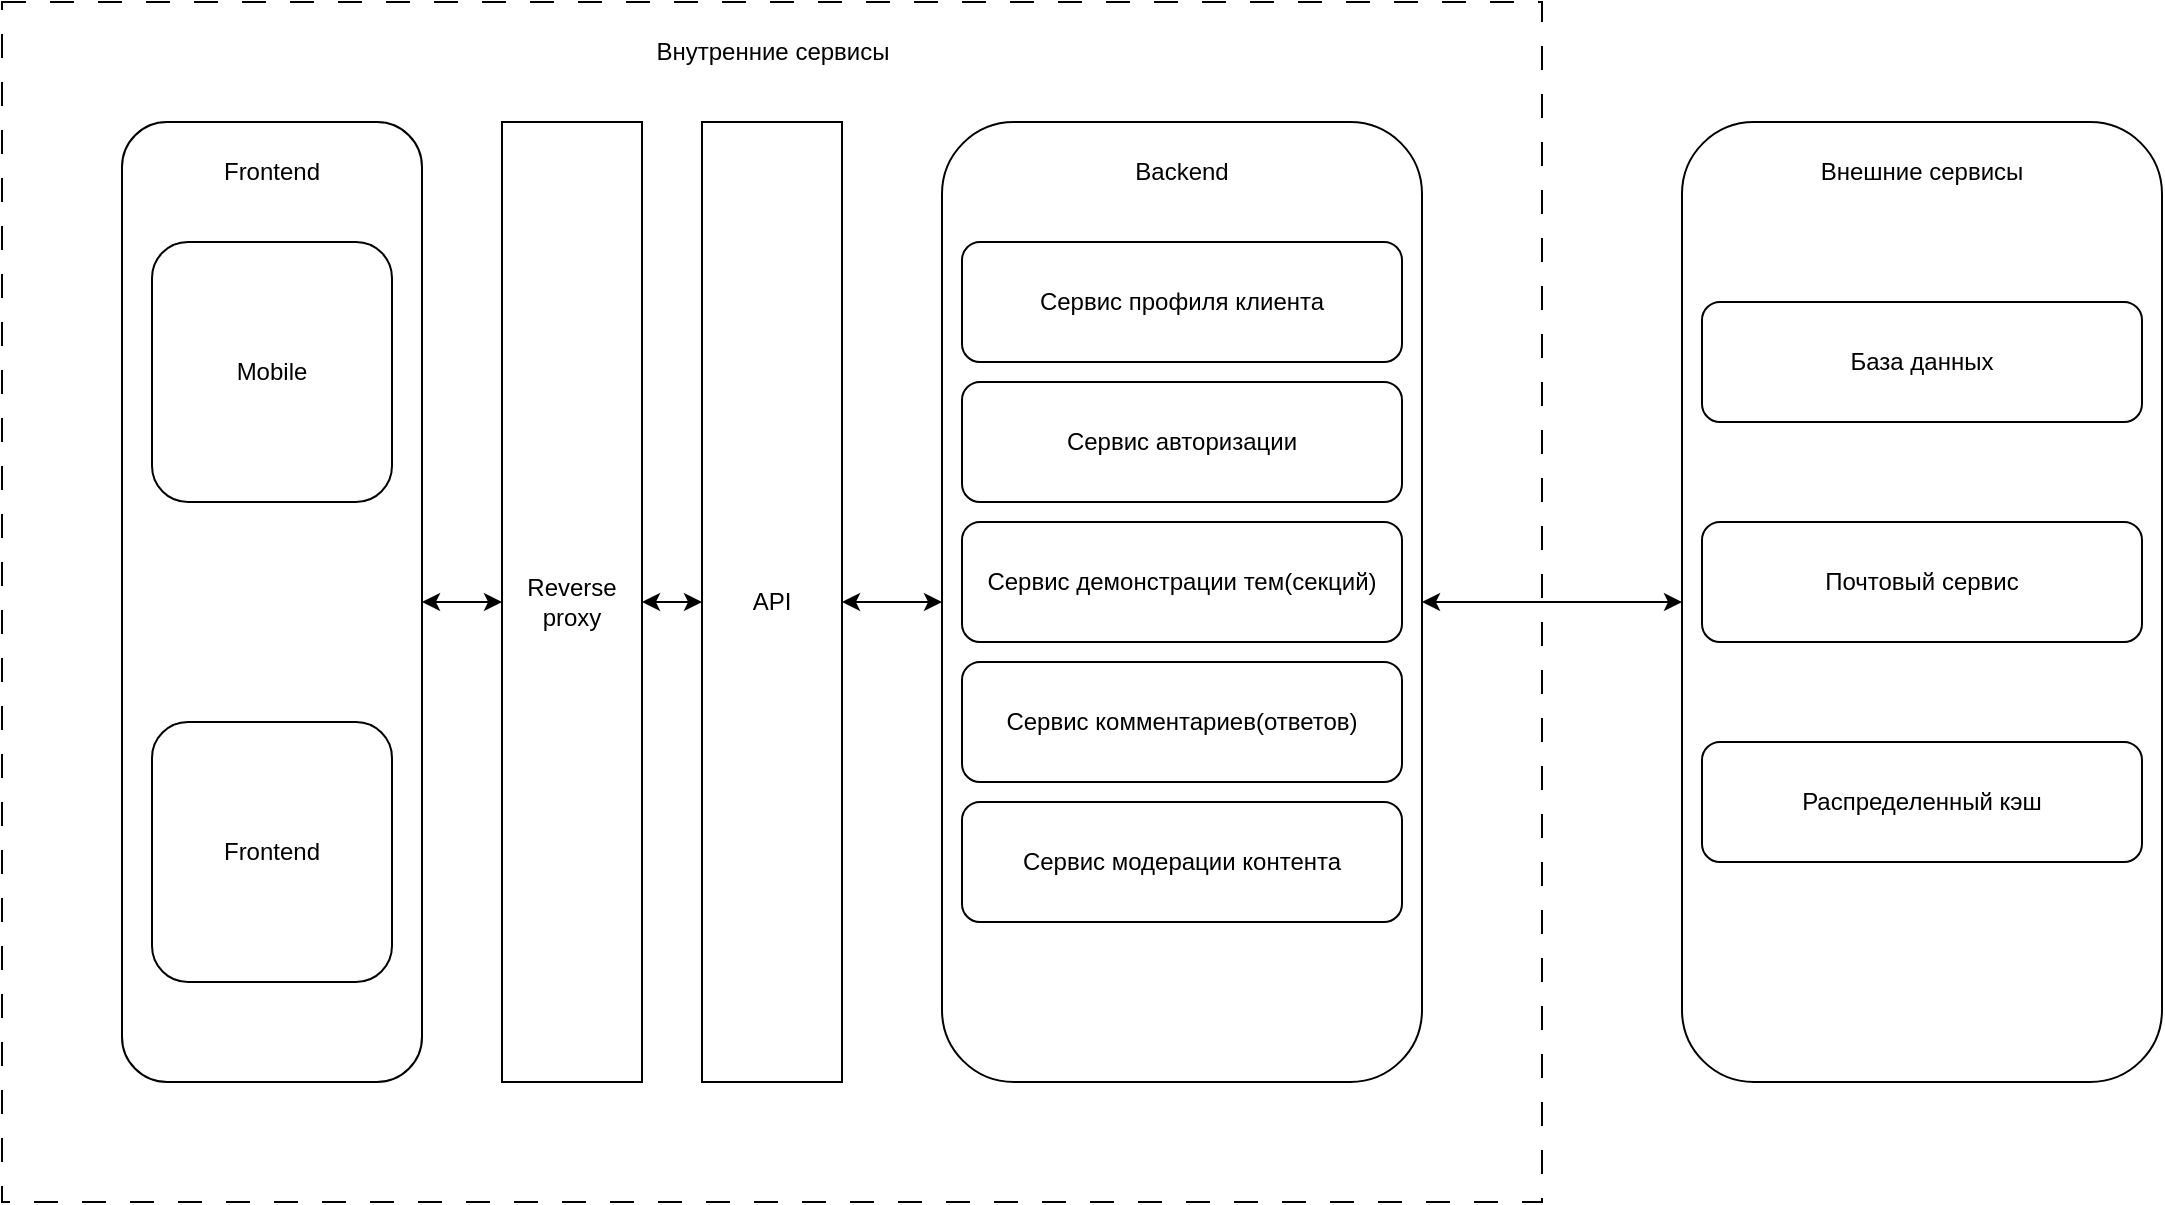 <mxfile version="24.7.17">
  <diagram name="Страница — 1" id="xPLfdgj9lPwL6wqunQqB">
    <mxGraphModel dx="1380" dy="906" grid="1" gridSize="10" guides="1" tooltips="1" connect="1" arrows="1" fold="1" page="1" pageScale="1" pageWidth="827" pageHeight="1169" math="0" shadow="0">
      <root>
        <mxCell id="0" />
        <mxCell id="1" parent="0" />
        <mxCell id="HYxui5Q6MqvDf9-5sTCJ-18" value="" style="rounded=0;whiteSpace=wrap;html=1;fillColor=none;dashed=1;dashPattern=12 12;" vertex="1" parent="1">
          <mxGeometry width="770" height="600" as="geometry" />
        </mxCell>
        <mxCell id="HYxui5Q6MqvDf9-5sTCJ-6" style="edgeStyle=orthogonalEdgeStyle;rounded=0;orthogonalLoop=1;jettySize=auto;html=1;entryX=0;entryY=0.5;entryDx=0;entryDy=0;startArrow=classic;startFill=1;" edge="1" parent="1" source="HYxui5Q6MqvDf9-5sTCJ-1" target="HYxui5Q6MqvDf9-5sTCJ-5">
          <mxGeometry relative="1" as="geometry" />
        </mxCell>
        <mxCell id="HYxui5Q6MqvDf9-5sTCJ-1" value="" style="rounded=1;whiteSpace=wrap;html=1;" vertex="1" parent="1">
          <mxGeometry x="60" y="60" width="150" height="480" as="geometry" />
        </mxCell>
        <mxCell id="HYxui5Q6MqvDf9-5sTCJ-2" value="Frontend" style="text;html=1;align=center;verticalAlign=middle;whiteSpace=wrap;rounded=0;" vertex="1" parent="1">
          <mxGeometry x="105" y="70" width="60" height="30" as="geometry" />
        </mxCell>
        <mxCell id="HYxui5Q6MqvDf9-5sTCJ-3" value="Mobile" style="rounded=1;whiteSpace=wrap;html=1;" vertex="1" parent="1">
          <mxGeometry x="75" y="120" width="120" height="130" as="geometry" />
        </mxCell>
        <mxCell id="HYxui5Q6MqvDf9-5sTCJ-4" value="Frontend" style="rounded=1;whiteSpace=wrap;html=1;" vertex="1" parent="1">
          <mxGeometry x="75" y="360" width="120" height="130" as="geometry" />
        </mxCell>
        <mxCell id="HYxui5Q6MqvDf9-5sTCJ-8" style="edgeStyle=orthogonalEdgeStyle;rounded=0;orthogonalLoop=1;jettySize=auto;html=1;entryX=0;entryY=0.5;entryDx=0;entryDy=0;startArrow=classic;startFill=1;" edge="1" parent="1" source="HYxui5Q6MqvDf9-5sTCJ-5" target="HYxui5Q6MqvDf9-5sTCJ-7">
          <mxGeometry relative="1" as="geometry" />
        </mxCell>
        <mxCell id="HYxui5Q6MqvDf9-5sTCJ-5" value="Reverse proxy" style="rounded=0;whiteSpace=wrap;html=1;" vertex="1" parent="1">
          <mxGeometry x="250" y="60" width="70" height="480" as="geometry" />
        </mxCell>
        <mxCell id="HYxui5Q6MqvDf9-5sTCJ-16" style="edgeStyle=orthogonalEdgeStyle;rounded=0;orthogonalLoop=1;jettySize=auto;html=1;entryX=0;entryY=0.5;entryDx=0;entryDy=0;startArrow=classic;startFill=1;" edge="1" parent="1" source="HYxui5Q6MqvDf9-5sTCJ-7" target="HYxui5Q6MqvDf9-5sTCJ-9">
          <mxGeometry relative="1" as="geometry" />
        </mxCell>
        <mxCell id="HYxui5Q6MqvDf9-5sTCJ-7" value="API" style="rounded=0;whiteSpace=wrap;html=1;" vertex="1" parent="1">
          <mxGeometry x="350" y="60" width="70" height="480" as="geometry" />
        </mxCell>
        <mxCell id="HYxui5Q6MqvDf9-5sTCJ-9" value="" style="rounded=1;whiteSpace=wrap;html=1;" vertex="1" parent="1">
          <mxGeometry x="470" y="60" width="240" height="480" as="geometry" />
        </mxCell>
        <mxCell id="HYxui5Q6MqvDf9-5sTCJ-10" value="Backend" style="text;html=1;align=center;verticalAlign=middle;whiteSpace=wrap;rounded=0;" vertex="1" parent="1">
          <mxGeometry x="560" y="70" width="60" height="30" as="geometry" />
        </mxCell>
        <mxCell id="HYxui5Q6MqvDf9-5sTCJ-11" value="Сервис профиля клиента" style="rounded=1;whiteSpace=wrap;html=1;" vertex="1" parent="1">
          <mxGeometry x="480" y="120" width="220" height="60" as="geometry" />
        </mxCell>
        <mxCell id="HYxui5Q6MqvDf9-5sTCJ-12" value="Сервис авторизации" style="rounded=1;whiteSpace=wrap;html=1;" vertex="1" parent="1">
          <mxGeometry x="480" y="190" width="220" height="60" as="geometry" />
        </mxCell>
        <mxCell id="HYxui5Q6MqvDf9-5sTCJ-13" value="Сервис демонстрации тем(секций)" style="rounded=1;whiteSpace=wrap;html=1;" vertex="1" parent="1">
          <mxGeometry x="480" y="260" width="220" height="60" as="geometry" />
        </mxCell>
        <mxCell id="HYxui5Q6MqvDf9-5sTCJ-14" value="Сервис комментариев(ответов)" style="rounded=1;whiteSpace=wrap;html=1;" vertex="1" parent="1">
          <mxGeometry x="480" y="330" width="220" height="60" as="geometry" />
        </mxCell>
        <mxCell id="HYxui5Q6MqvDf9-5sTCJ-15" value="Сервис модерации контента" style="rounded=1;whiteSpace=wrap;html=1;" vertex="1" parent="1">
          <mxGeometry x="480" y="400" width="220" height="60" as="geometry" />
        </mxCell>
        <mxCell id="HYxui5Q6MqvDf9-5sTCJ-23" style="edgeStyle=orthogonalEdgeStyle;rounded=0;orthogonalLoop=1;jettySize=auto;html=1;entryX=1;entryY=0.5;entryDx=0;entryDy=0;startArrow=classic;startFill=1;" edge="1" parent="1" source="HYxui5Q6MqvDf9-5sTCJ-17" target="HYxui5Q6MqvDf9-5sTCJ-9">
          <mxGeometry relative="1" as="geometry" />
        </mxCell>
        <mxCell id="HYxui5Q6MqvDf9-5sTCJ-17" value="" style="rounded=1;whiteSpace=wrap;html=1;" vertex="1" parent="1">
          <mxGeometry x="840" y="60" width="240" height="480" as="geometry" />
        </mxCell>
        <mxCell id="HYxui5Q6MqvDf9-5sTCJ-19" value="Внешние сервисы" style="text;html=1;align=center;verticalAlign=middle;whiteSpace=wrap;rounded=0;" vertex="1" parent="1">
          <mxGeometry x="900" y="70" width="120" height="30" as="geometry" />
        </mxCell>
        <mxCell id="HYxui5Q6MqvDf9-5sTCJ-20" value="База данных" style="rounded=1;whiteSpace=wrap;html=1;" vertex="1" parent="1">
          <mxGeometry x="850" y="150" width="220" height="60" as="geometry" />
        </mxCell>
        <mxCell id="HYxui5Q6MqvDf9-5sTCJ-21" value="Почтовый сервис" style="rounded=1;whiteSpace=wrap;html=1;" vertex="1" parent="1">
          <mxGeometry x="850" y="260" width="220" height="60" as="geometry" />
        </mxCell>
        <mxCell id="HYxui5Q6MqvDf9-5sTCJ-22" value="Распределенный кэш" style="rounded=1;whiteSpace=wrap;html=1;" vertex="1" parent="1">
          <mxGeometry x="850" y="370" width="220" height="60" as="geometry" />
        </mxCell>
        <mxCell id="HYxui5Q6MqvDf9-5sTCJ-24" value="Внутренние сервисы" style="text;html=1;align=center;verticalAlign=middle;whiteSpace=wrap;rounded=0;" vertex="1" parent="1">
          <mxGeometry x="307.5" y="10" width="155" height="30" as="geometry" />
        </mxCell>
      </root>
    </mxGraphModel>
  </diagram>
</mxfile>
